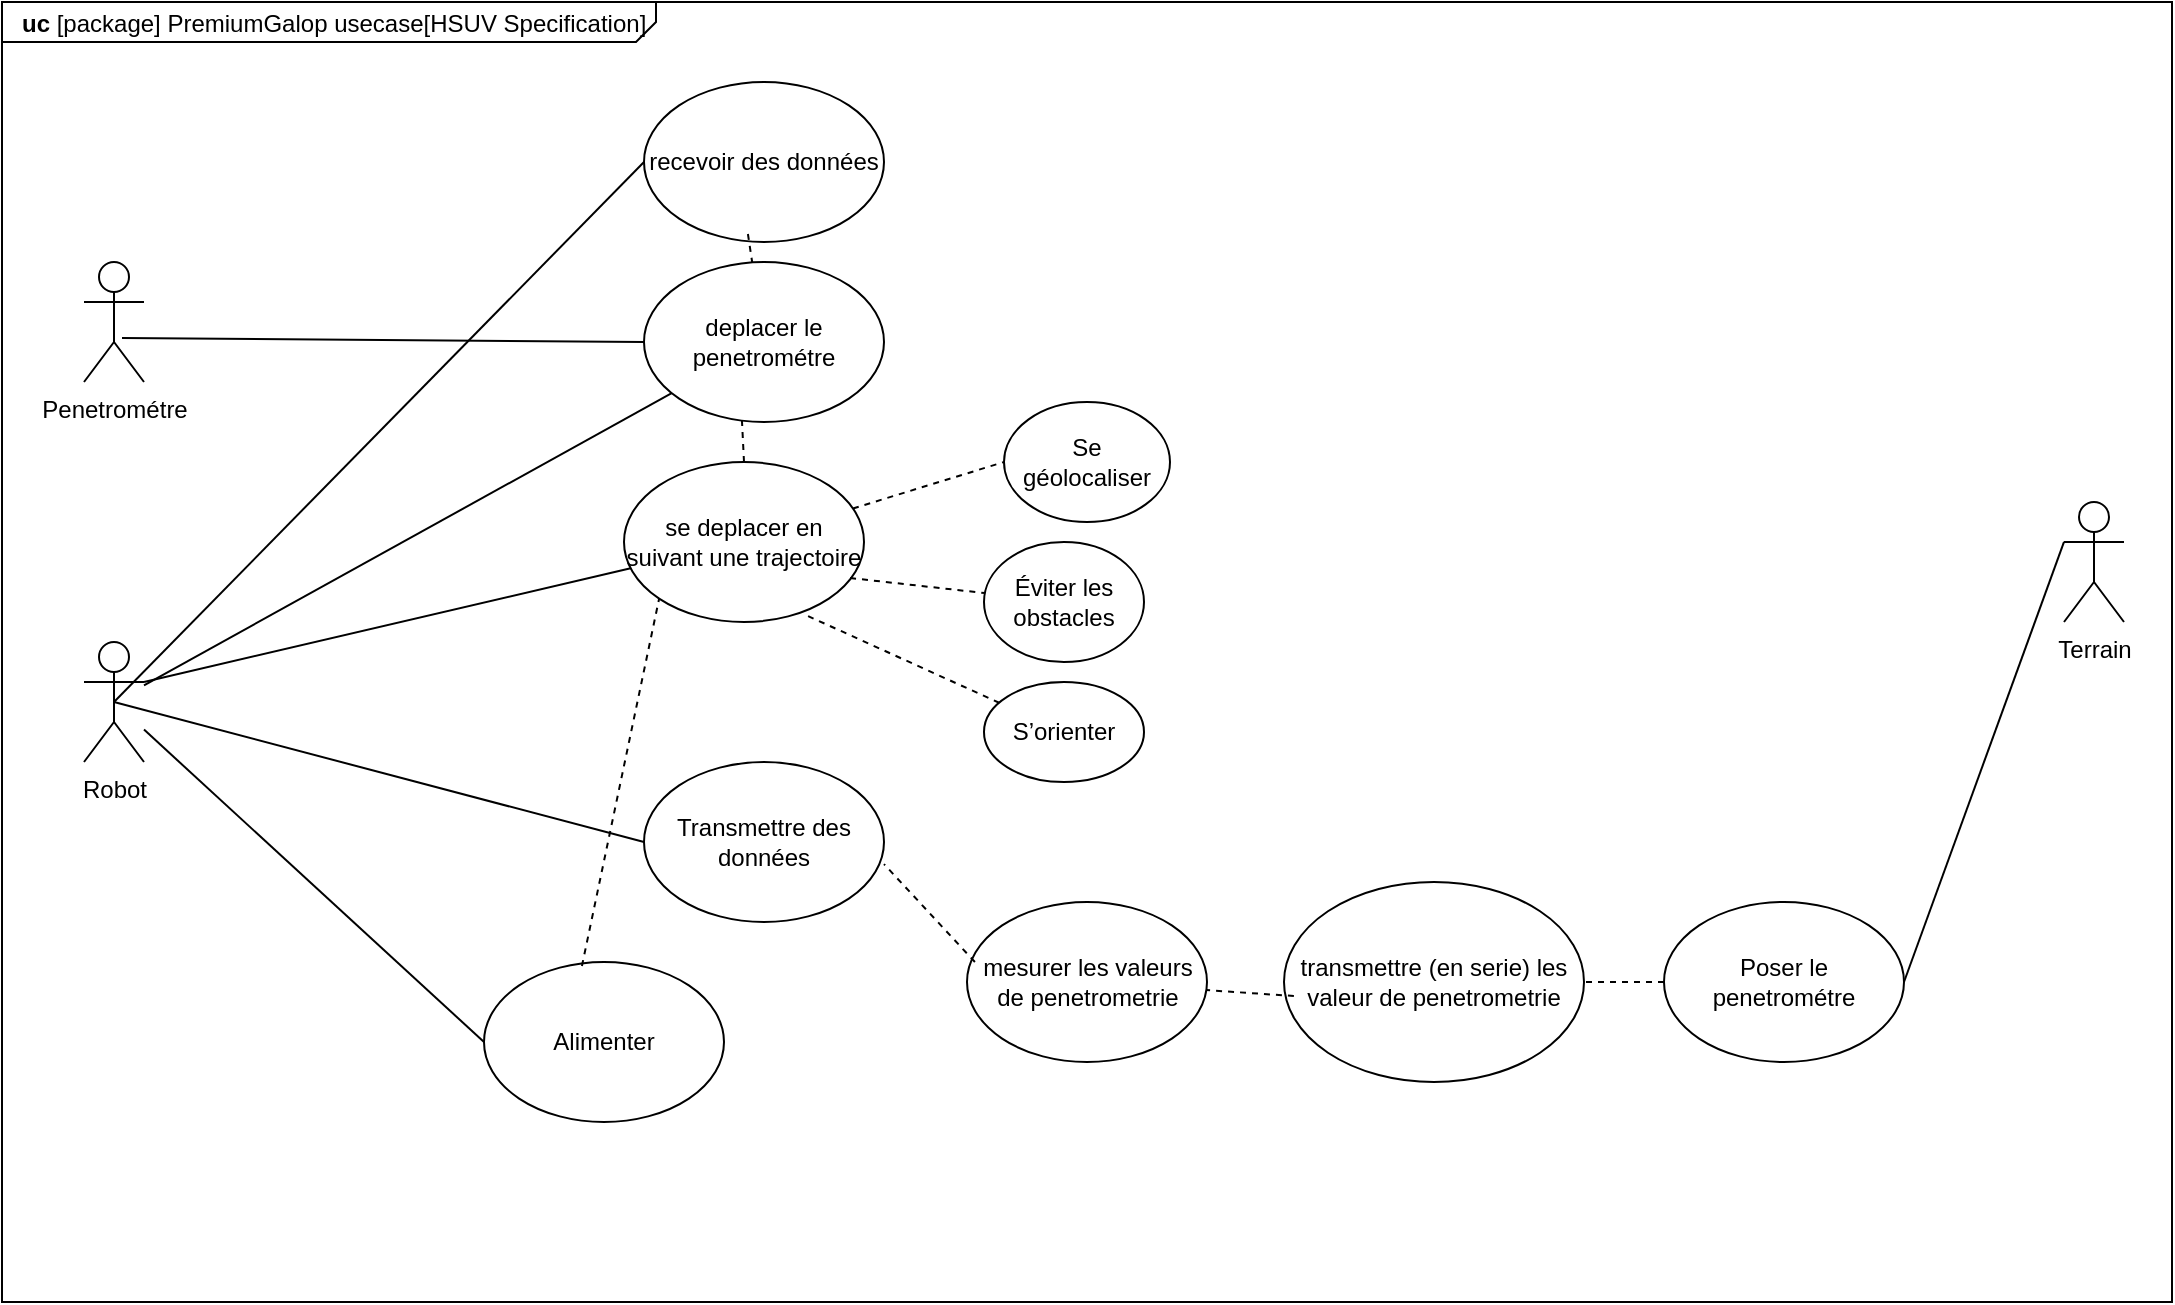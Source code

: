 <mxfile version="26.0.6">
  <diagram name="Page-1" id="929967ad-93f9-6ef4-fab6-5d389245f69c">
    <mxGraphModel dx="1434" dy="738" grid="1" gridSize="10" guides="1" tooltips="1" connect="1" arrows="1" fold="1" page="1" pageScale="1.5" pageWidth="1169" pageHeight="826" background="none" math="0" shadow="0">
      <root>
        <mxCell id="0" style=";html=1;" />
        <mxCell id="1" style=";html=1;" parent="0" />
        <mxCell id="1672d66443f91eb5-1" value="&lt;p style=&quot;margin: 0px ; margin-top: 4px ; margin-left: 10px ; text-align: left&quot;&gt;&lt;b&gt;uc&lt;/b&gt; [package] PremiumGalop usecase[HSUV Specification]&lt;/p&gt;" style="html=1;strokeWidth=1;shape=mxgraph.sysml.package;html=1;overflow=fill;whiteSpace=wrap;fillColor=none;gradientColor=none;fontSize=12;align=center;labelX=327.64;" parent="1" vertex="1">
          <mxGeometry x="209" y="80" width="1085" height="650" as="geometry" />
        </mxCell>
        <mxCell id="xCyyZixQw2WoGiizkKXN-24" value="deplacer le penetrométre" style="ellipse;whiteSpace=wrap;html=1;" parent="1" vertex="1">
          <mxGeometry x="530" y="210" width="120" height="80" as="geometry" />
        </mxCell>
        <mxCell id="xCyyZixQw2WoGiizkKXN-25" value="Penetrométre" style="shape=umlActor;verticalLabelPosition=bottom;verticalAlign=top;html=1;" parent="1" vertex="1">
          <mxGeometry x="250" y="210" width="30" height="60" as="geometry" />
        </mxCell>
        <mxCell id="xCyyZixQw2WoGiizkKXN-34" value="mesurer les valeurs de penetrometrie" style="ellipse;whiteSpace=wrap;html=1;" parent="1" vertex="1">
          <mxGeometry x="691.5" y="530" width="120" height="80" as="geometry" />
        </mxCell>
        <mxCell id="xCyyZixQw2WoGiizkKXN-35" value="transmettre (en serie) les valeur de penetrometrie" style="ellipse;whiteSpace=wrap;html=1;" parent="1" vertex="1">
          <mxGeometry x="850" y="520" width="150" height="100" as="geometry" />
        </mxCell>
        <mxCell id="xCyyZixQw2WoGiizkKXN-36" value="Alimenter" style="ellipse;whiteSpace=wrap;html=1;" parent="1" vertex="1">
          <mxGeometry x="450" y="560" width="120" height="80" as="geometry" />
        </mxCell>
        <mxCell id="xCyyZixQw2WoGiizkKXN-37" value="Robot" style="shape=umlActor;verticalLabelPosition=bottom;verticalAlign=top;html=1;outlineConnect=0;" parent="1" vertex="1">
          <mxGeometry x="250" y="400" width="30" height="60" as="geometry" />
        </mxCell>
        <mxCell id="xCyyZixQw2WoGiizkKXN-38" value="Terrain" style="shape=umlActor;verticalLabelPosition=bottom;verticalAlign=top;html=1;outlineConnect=0;" parent="1" vertex="1">
          <mxGeometry x="1240" y="330" width="30" height="60" as="geometry" />
        </mxCell>
        <mxCell id="rB0loOmNJxee1lKb3a_r-1" value="se deplacer en suivant une trajectoire" style="ellipse;whiteSpace=wrap;html=1;" vertex="1" parent="1">
          <mxGeometry x="520" y="310" width="120" height="80" as="geometry" />
        </mxCell>
        <mxCell id="rB0loOmNJxee1lKb3a_r-2" value="recevoir des données" style="ellipse;whiteSpace=wrap;html=1;" vertex="1" parent="1">
          <mxGeometry x="530" y="120" width="120" height="80" as="geometry" />
        </mxCell>
        <mxCell id="rB0loOmNJxee1lKb3a_r-3" value="Se géolocaliser" style="ellipse;whiteSpace=wrap;html=1;" vertex="1" parent="1">
          <mxGeometry x="710" y="280" width="83" height="60" as="geometry" />
        </mxCell>
        <mxCell id="rB0loOmNJxee1lKb3a_r-4" value="S’orienter" style="ellipse;whiteSpace=wrap;html=1;" vertex="1" parent="1">
          <mxGeometry x="700" y="420" width="80" height="50" as="geometry" />
        </mxCell>
        <mxCell id="rB0loOmNJxee1lKb3a_r-5" value="Transmettre des données" style="ellipse;whiteSpace=wrap;html=1;" vertex="1" parent="1">
          <mxGeometry x="530" y="460" width="120" height="80" as="geometry" />
        </mxCell>
        <mxCell id="rB0loOmNJxee1lKb3a_r-6" value="Éviter les obstacles" style="ellipse;whiteSpace=wrap;html=1;" vertex="1" parent="1">
          <mxGeometry x="700" y="350" width="80" height="60" as="geometry" />
        </mxCell>
        <mxCell id="rB0loOmNJxee1lKb3a_r-8" value="" style="endArrow=none;html=1;rounded=0;exitX=0.633;exitY=0.633;exitDx=0;exitDy=0;exitPerimeter=0;entryX=0;entryY=0.5;entryDx=0;entryDy=0;" edge="1" parent="1" source="xCyyZixQw2WoGiizkKXN-25" target="xCyyZixQw2WoGiizkKXN-24">
          <mxGeometry width="50" height="50" relative="1" as="geometry">
            <mxPoint x="710" y="410" as="sourcePoint" />
            <mxPoint x="760" y="360" as="targetPoint" />
          </mxGeometry>
        </mxCell>
        <mxCell id="rB0loOmNJxee1lKb3a_r-9" value="" style="endArrow=none;html=1;rounded=0;entryX=0;entryY=0.5;entryDx=0;entryDy=0;" edge="1" parent="1" source="xCyyZixQw2WoGiizkKXN-37" target="xCyyZixQw2WoGiizkKXN-36">
          <mxGeometry width="50" height="50" relative="1" as="geometry">
            <mxPoint x="710" y="410" as="sourcePoint" />
            <mxPoint x="760" y="360" as="targetPoint" />
          </mxGeometry>
        </mxCell>
        <mxCell id="rB0loOmNJxee1lKb3a_r-10" value="" style="endArrow=none;html=1;rounded=0;exitX=1;exitY=0.333;exitDx=0;exitDy=0;exitPerimeter=0;" edge="1" parent="1" source="xCyyZixQw2WoGiizkKXN-37" target="rB0loOmNJxee1lKb3a_r-1">
          <mxGeometry width="50" height="50" relative="1" as="geometry">
            <mxPoint x="710" y="410" as="sourcePoint" />
            <mxPoint x="760" y="360" as="targetPoint" />
          </mxGeometry>
        </mxCell>
        <mxCell id="rB0loOmNJxee1lKb3a_r-12" value="" style="endArrow=none;dashed=1;html=1;rounded=0;entryX=0;entryY=0.5;entryDx=0;entryDy=0;" edge="1" parent="1" source="rB0loOmNJxee1lKb3a_r-1" target="rB0loOmNJxee1lKb3a_r-3">
          <mxGeometry width="50" height="50" relative="1" as="geometry">
            <mxPoint x="710" y="410" as="sourcePoint" />
            <mxPoint x="760" y="360" as="targetPoint" />
          </mxGeometry>
        </mxCell>
        <mxCell id="rB0loOmNJxee1lKb3a_r-13" value="Poser le penetrométre" style="ellipse;whiteSpace=wrap;html=1;" vertex="1" parent="1">
          <mxGeometry x="1040" y="530" width="120" height="80" as="geometry" />
        </mxCell>
        <mxCell id="rB0loOmNJxee1lKb3a_r-14" value="" style="endArrow=none;html=1;rounded=0;exitX=0;exitY=0.5;exitDx=0;exitDy=0;entryX=0.5;entryY=0.5;entryDx=0;entryDy=0;entryPerimeter=0;" edge="1" parent="1" source="rB0loOmNJxee1lKb3a_r-5" target="xCyyZixQw2WoGiizkKXN-37">
          <mxGeometry width="50" height="50" relative="1" as="geometry">
            <mxPoint x="710" y="410" as="sourcePoint" />
            <mxPoint x="760" y="360" as="targetPoint" />
          </mxGeometry>
        </mxCell>
        <mxCell id="rB0loOmNJxee1lKb3a_r-17" value="" style="endArrow=none;dashed=1;html=1;rounded=0;exitX=0.942;exitY=0.725;exitDx=0;exitDy=0;exitPerimeter=0;" edge="1" parent="1" source="rB0loOmNJxee1lKb3a_r-1" target="rB0loOmNJxee1lKb3a_r-6">
          <mxGeometry width="50" height="50" relative="1" as="geometry">
            <mxPoint x="710" y="410" as="sourcePoint" />
            <mxPoint x="760" y="360" as="targetPoint" />
          </mxGeometry>
        </mxCell>
        <mxCell id="rB0loOmNJxee1lKb3a_r-19" value="" style="endArrow=none;dashed=1;html=1;rounded=0;exitX=0.767;exitY=0.963;exitDx=0;exitDy=0;exitPerimeter=0;" edge="1" parent="1" source="rB0loOmNJxee1lKb3a_r-1" target="rB0loOmNJxee1lKb3a_r-4">
          <mxGeometry width="50" height="50" relative="1" as="geometry">
            <mxPoint x="710" y="410" as="sourcePoint" />
            <mxPoint x="760" y="360" as="targetPoint" />
          </mxGeometry>
        </mxCell>
        <mxCell id="rB0loOmNJxee1lKb3a_r-20" value="" style="endArrow=none;dashed=1;html=1;rounded=0;exitX=0.408;exitY=0.988;exitDx=0;exitDy=0;exitPerimeter=0;entryX=0.5;entryY=0;entryDx=0;entryDy=0;" edge="1" parent="1" source="xCyyZixQw2WoGiizkKXN-24" target="rB0loOmNJxee1lKb3a_r-1">
          <mxGeometry width="50" height="50" relative="1" as="geometry">
            <mxPoint x="710" y="410" as="sourcePoint" />
            <mxPoint x="760" y="360" as="targetPoint" />
          </mxGeometry>
        </mxCell>
        <mxCell id="rB0loOmNJxee1lKb3a_r-21" value="" style="endArrow=none;html=1;rounded=0;exitX=1;exitY=0.5;exitDx=0;exitDy=0;entryX=0;entryY=0.333;entryDx=0;entryDy=0;entryPerimeter=0;" edge="1" parent="1" source="rB0loOmNJxee1lKb3a_r-13" target="xCyyZixQw2WoGiizkKXN-38">
          <mxGeometry width="50" height="50" relative="1" as="geometry">
            <mxPoint x="710" y="410" as="sourcePoint" />
            <mxPoint x="760" y="360" as="targetPoint" />
          </mxGeometry>
        </mxCell>
        <mxCell id="rB0loOmNJxee1lKb3a_r-23" value="" style="endArrow=none;dashed=1;html=1;rounded=0;exitX=0.033;exitY=0.375;exitDx=0;exitDy=0;exitPerimeter=0;entryX=1;entryY=0.638;entryDx=0;entryDy=0;entryPerimeter=0;" edge="1" parent="1" source="xCyyZixQw2WoGiizkKXN-34" target="rB0loOmNJxee1lKb3a_r-5">
          <mxGeometry width="50" height="50" relative="1" as="geometry">
            <mxPoint x="710" y="410" as="sourcePoint" />
            <mxPoint x="760" y="360" as="targetPoint" />
          </mxGeometry>
        </mxCell>
        <mxCell id="rB0loOmNJxee1lKb3a_r-24" value="" style="endArrow=none;dashed=1;html=1;rounded=0;exitX=0.033;exitY=0.57;exitDx=0;exitDy=0;exitPerimeter=0;" edge="1" parent="1" source="xCyyZixQw2WoGiizkKXN-35" target="xCyyZixQw2WoGiizkKXN-34">
          <mxGeometry width="50" height="50" relative="1" as="geometry">
            <mxPoint x="710" y="410" as="sourcePoint" />
            <mxPoint x="760" y="360" as="targetPoint" />
          </mxGeometry>
        </mxCell>
        <mxCell id="rB0loOmNJxee1lKb3a_r-25" value="" style="endArrow=none;dashed=1;html=1;rounded=0;exitX=0;exitY=0.5;exitDx=0;exitDy=0;" edge="1" parent="1" source="rB0loOmNJxee1lKb3a_r-13" target="xCyyZixQw2WoGiizkKXN-35">
          <mxGeometry width="50" height="50" relative="1" as="geometry">
            <mxPoint x="710" y="410" as="sourcePoint" />
            <mxPoint x="760" y="360" as="targetPoint" />
          </mxGeometry>
        </mxCell>
        <mxCell id="rB0loOmNJxee1lKb3a_r-29" value="" style="endArrow=none;dashed=1;html=1;rounded=0;exitX=0.408;exitY=0.025;exitDx=0;exitDy=0;exitPerimeter=0;entryX=0;entryY=1;entryDx=0;entryDy=0;" edge="1" parent="1" source="xCyyZixQw2WoGiizkKXN-36" target="rB0loOmNJxee1lKb3a_r-1">
          <mxGeometry width="50" height="50" relative="1" as="geometry">
            <mxPoint x="710" y="410" as="sourcePoint" />
            <mxPoint x="760" y="360" as="targetPoint" />
          </mxGeometry>
        </mxCell>
        <mxCell id="rB0loOmNJxee1lKb3a_r-34" value="" style="endArrow=none;html=1;rounded=0;" edge="1" parent="1" source="xCyyZixQw2WoGiizkKXN-37" target="xCyyZixQw2WoGiizkKXN-24">
          <mxGeometry width="50" height="50" relative="1" as="geometry">
            <mxPoint x="710" y="410" as="sourcePoint" />
            <mxPoint x="760" y="360" as="targetPoint" />
          </mxGeometry>
        </mxCell>
        <mxCell id="rB0loOmNJxee1lKb3a_r-35" value="" style="endArrow=none;html=1;rounded=0;exitX=0.5;exitY=0.5;exitDx=0;exitDy=0;exitPerimeter=0;entryX=0;entryY=0.5;entryDx=0;entryDy=0;" edge="1" parent="1" source="xCyyZixQw2WoGiizkKXN-37" target="rB0loOmNJxee1lKb3a_r-2">
          <mxGeometry width="50" height="50" relative="1" as="geometry">
            <mxPoint x="710" y="410" as="sourcePoint" />
            <mxPoint x="760" y="360" as="targetPoint" />
          </mxGeometry>
        </mxCell>
        <mxCell id="rB0loOmNJxee1lKb3a_r-36" value="" style="endArrow=none;dashed=1;html=1;rounded=0;exitX=0.433;exitY=0.95;exitDx=0;exitDy=0;exitPerimeter=0;" edge="1" parent="1" source="rB0loOmNJxee1lKb3a_r-2" target="xCyyZixQw2WoGiizkKXN-24">
          <mxGeometry width="50" height="50" relative="1" as="geometry">
            <mxPoint x="710" y="410" as="sourcePoint" />
            <mxPoint x="760" y="360" as="targetPoint" />
          </mxGeometry>
        </mxCell>
      </root>
    </mxGraphModel>
  </diagram>
</mxfile>

